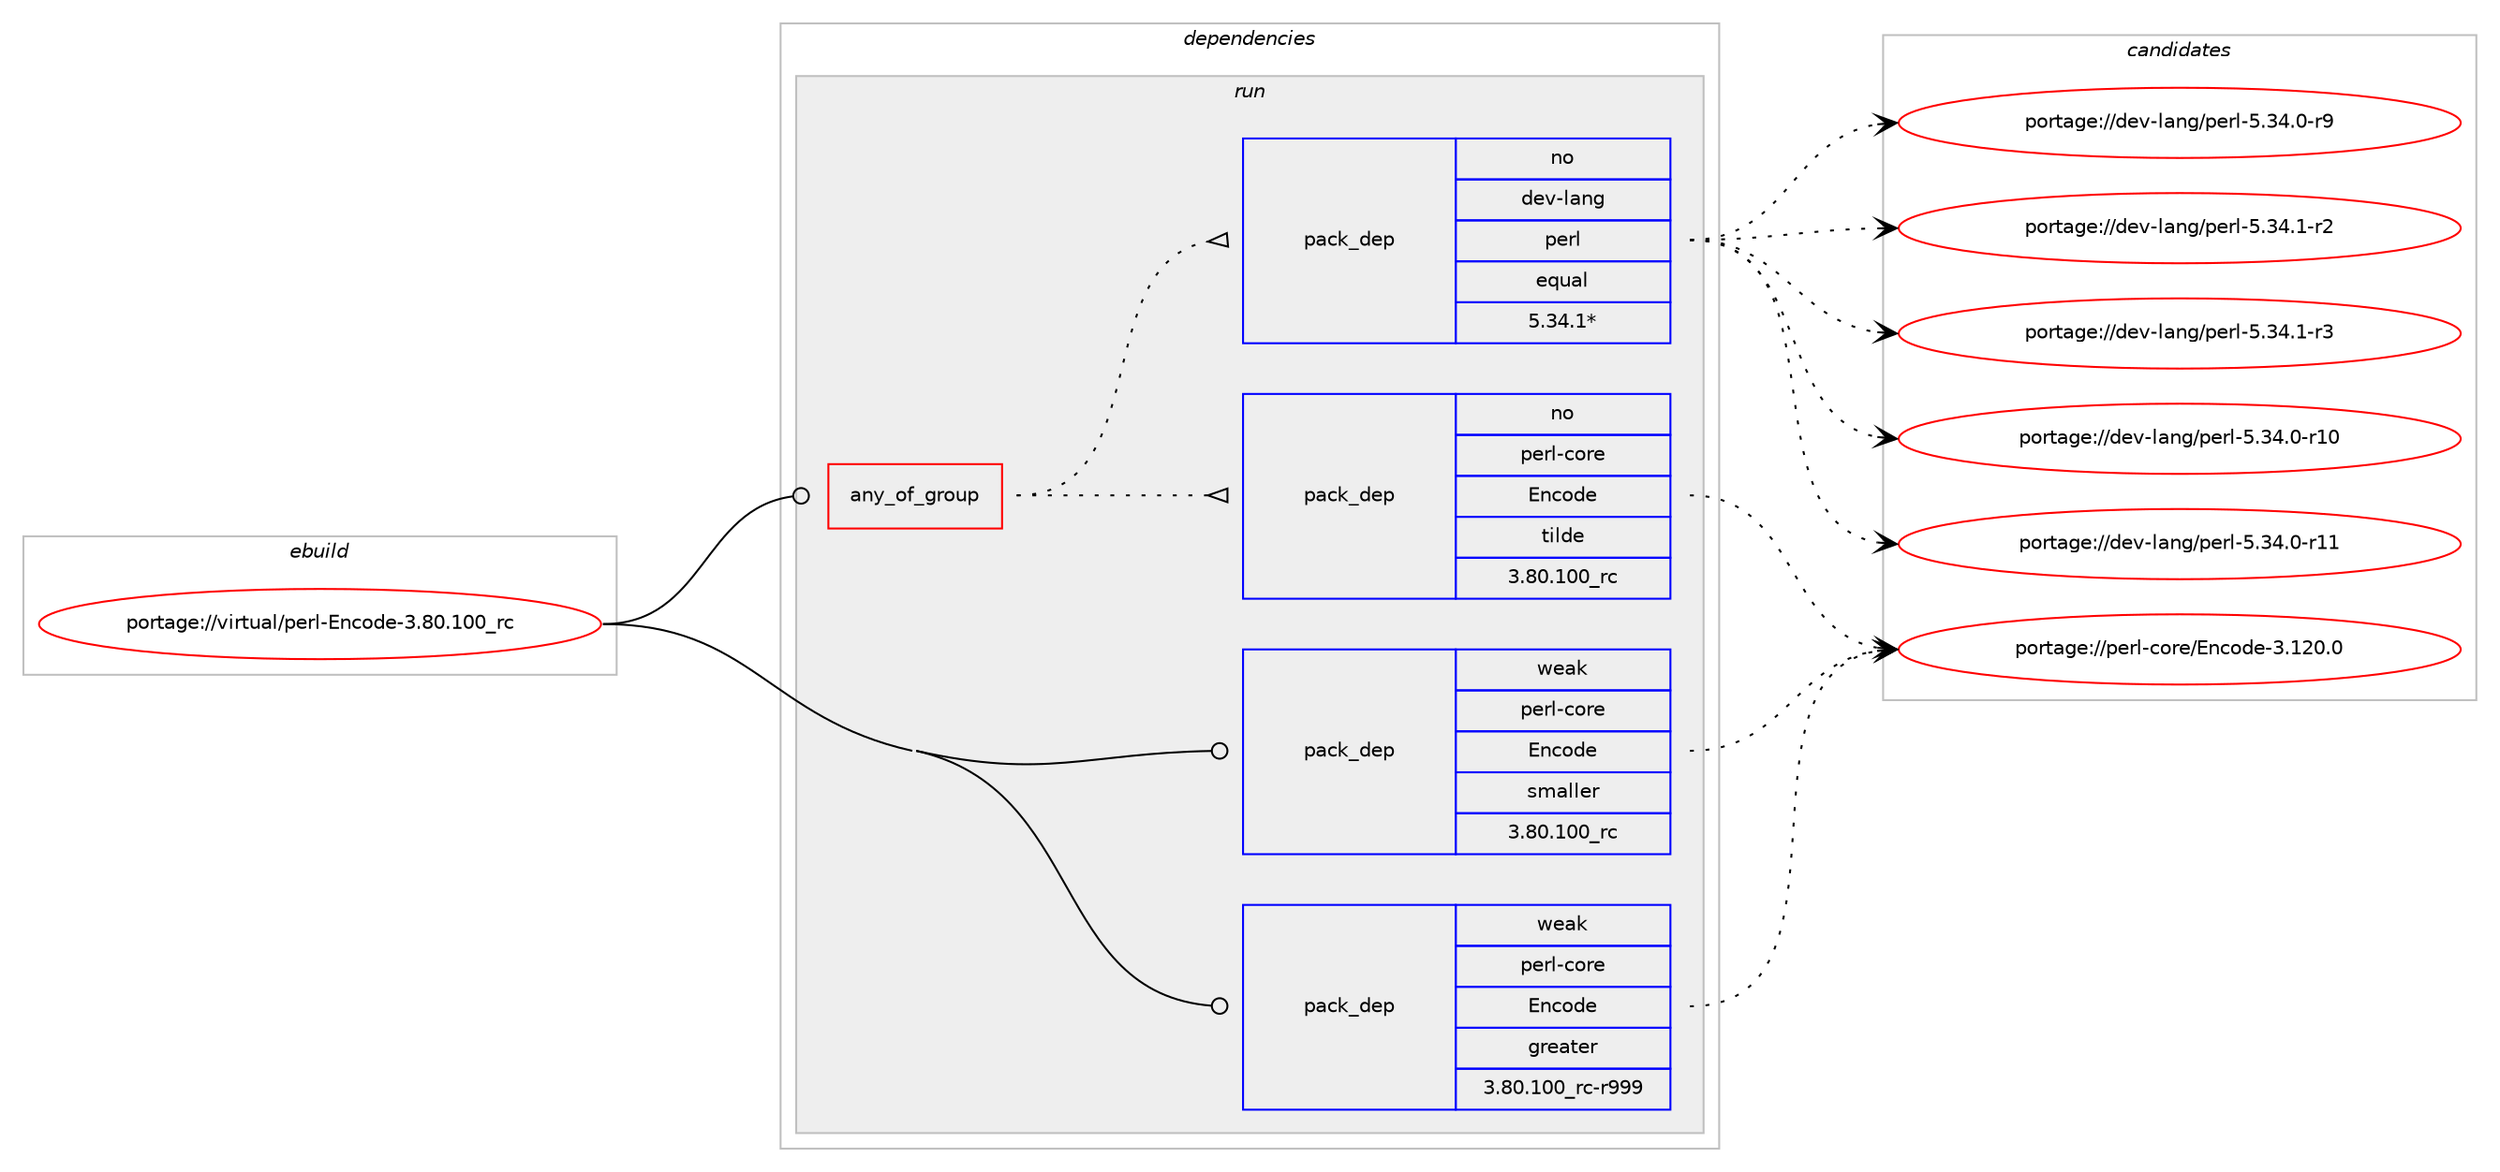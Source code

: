 digraph prolog {

# *************
# Graph options
# *************

newrank=true;
concentrate=true;
compound=true;
graph [rankdir=LR,fontname=Helvetica,fontsize=10,ranksep=1.5];#, ranksep=2.5, nodesep=0.2];
edge  [arrowhead=vee];
node  [fontname=Helvetica,fontsize=10];

# **********
# The ebuild
# **********

subgraph cluster_leftcol {
color=gray;
rank=same;
label=<<i>ebuild</i>>;
id [label="portage://virtual/perl-Encode-3.80.100_rc", color=red, width=4, href="../virtual/perl-Encode-3.80.100_rc.svg"];
}

# ****************
# The dependencies
# ****************

subgraph cluster_midcol {
color=gray;
label=<<i>dependencies</i>>;
subgraph cluster_compile {
fillcolor="#eeeeee";
style=filled;
label=<<i>compile</i>>;
}
subgraph cluster_compileandrun {
fillcolor="#eeeeee";
style=filled;
label=<<i>compile and run</i>>;
}
subgraph cluster_run {
fillcolor="#eeeeee";
style=filled;
label=<<i>run</i>>;
subgraph any26 {
dependency1669 [label=<<TABLE BORDER="0" CELLBORDER="1" CELLSPACING="0" CELLPADDING="4"><TR><TD CELLPADDING="10">any_of_group</TD></TR></TABLE>>, shape=none, color=red];subgraph pack1231 {
dependency1670 [label=<<TABLE BORDER="0" CELLBORDER="1" CELLSPACING="0" CELLPADDING="4" WIDTH="220"><TR><TD ROWSPAN="6" CELLPADDING="30">pack_dep</TD></TR><TR><TD WIDTH="110">no</TD></TR><TR><TD>dev-lang</TD></TR><TR><TD>perl</TD></TR><TR><TD>equal</TD></TR><TR><TD>5.34.1*</TD></TR></TABLE>>, shape=none, color=blue];
}
dependency1669:e -> dependency1670:w [weight=20,style="dotted",arrowhead="oinv"];
subgraph pack1232 {
dependency1671 [label=<<TABLE BORDER="0" CELLBORDER="1" CELLSPACING="0" CELLPADDING="4" WIDTH="220"><TR><TD ROWSPAN="6" CELLPADDING="30">pack_dep</TD></TR><TR><TD WIDTH="110">no</TD></TR><TR><TD>perl-core</TD></TR><TR><TD>Encode</TD></TR><TR><TD>tilde</TD></TR><TR><TD>3.80.100_rc</TD></TR></TABLE>>, shape=none, color=blue];
}
dependency1669:e -> dependency1671:w [weight=20,style="dotted",arrowhead="oinv"];
}
id:e -> dependency1669:w [weight=20,style="solid",arrowhead="odot"];
# *** BEGIN UNKNOWN DEPENDENCY TYPE (TODO) ***
# id -> package_dependency(portage://virtual/perl-Encode-3.80.100_rc,run,no,dev-lang,perl,none,[,,],any_same_slot,[])
# *** END UNKNOWN DEPENDENCY TYPE (TODO) ***

subgraph pack1233 {
dependency1672 [label=<<TABLE BORDER="0" CELLBORDER="1" CELLSPACING="0" CELLPADDING="4" WIDTH="220"><TR><TD ROWSPAN="6" CELLPADDING="30">pack_dep</TD></TR><TR><TD WIDTH="110">weak</TD></TR><TR><TD>perl-core</TD></TR><TR><TD>Encode</TD></TR><TR><TD>greater</TD></TR><TR><TD>3.80.100_rc-r999</TD></TR></TABLE>>, shape=none, color=blue];
}
id:e -> dependency1672:w [weight=20,style="solid",arrowhead="odot"];
subgraph pack1234 {
dependency1673 [label=<<TABLE BORDER="0" CELLBORDER="1" CELLSPACING="0" CELLPADDING="4" WIDTH="220"><TR><TD ROWSPAN="6" CELLPADDING="30">pack_dep</TD></TR><TR><TD WIDTH="110">weak</TD></TR><TR><TD>perl-core</TD></TR><TR><TD>Encode</TD></TR><TR><TD>smaller</TD></TR><TR><TD>3.80.100_rc</TD></TR></TABLE>>, shape=none, color=blue];
}
id:e -> dependency1673:w [weight=20,style="solid",arrowhead="odot"];
}
}

# **************
# The candidates
# **************

subgraph cluster_choices {
rank=same;
color=gray;
label=<<i>candidates</i>>;

subgraph choice1231 {
color=black;
nodesep=1;
choice10010111845108971101034711210111410845534651524648451144948 [label="portage://dev-lang/perl-5.34.0-r10", color=red, width=4,href="../dev-lang/perl-5.34.0-r10.svg"];
choice10010111845108971101034711210111410845534651524648451144949 [label="portage://dev-lang/perl-5.34.0-r11", color=red, width=4,href="../dev-lang/perl-5.34.0-r11.svg"];
choice100101118451089711010347112101114108455346515246484511457 [label="portage://dev-lang/perl-5.34.0-r9", color=red, width=4,href="../dev-lang/perl-5.34.0-r9.svg"];
choice100101118451089711010347112101114108455346515246494511450 [label="portage://dev-lang/perl-5.34.1-r2", color=red, width=4,href="../dev-lang/perl-5.34.1-r2.svg"];
choice100101118451089711010347112101114108455346515246494511451 [label="portage://dev-lang/perl-5.34.1-r3", color=red, width=4,href="../dev-lang/perl-5.34.1-r3.svg"];
dependency1670:e -> choice10010111845108971101034711210111410845534651524648451144948:w [style=dotted,weight="100"];
dependency1670:e -> choice10010111845108971101034711210111410845534651524648451144949:w [style=dotted,weight="100"];
dependency1670:e -> choice100101118451089711010347112101114108455346515246484511457:w [style=dotted,weight="100"];
dependency1670:e -> choice100101118451089711010347112101114108455346515246494511450:w [style=dotted,weight="100"];
dependency1670:e -> choice100101118451089711010347112101114108455346515246494511451:w [style=dotted,weight="100"];
}
subgraph choice1232 {
color=black;
nodesep=1;
choice11210111410845991111141014769110991111001014551464950484648 [label="portage://perl-core/Encode-3.120.0", color=red, width=4,href="../perl-core/Encode-3.120.0.svg"];
dependency1671:e -> choice11210111410845991111141014769110991111001014551464950484648:w [style=dotted,weight="100"];
}
subgraph choice1233 {
color=black;
nodesep=1;
choice11210111410845991111141014769110991111001014551464950484648 [label="portage://perl-core/Encode-3.120.0", color=red, width=4,href="../perl-core/Encode-3.120.0.svg"];
dependency1672:e -> choice11210111410845991111141014769110991111001014551464950484648:w [style=dotted,weight="100"];
}
subgraph choice1234 {
color=black;
nodesep=1;
choice11210111410845991111141014769110991111001014551464950484648 [label="portage://perl-core/Encode-3.120.0", color=red, width=4,href="../perl-core/Encode-3.120.0.svg"];
dependency1673:e -> choice11210111410845991111141014769110991111001014551464950484648:w [style=dotted,weight="100"];
}
}

}
